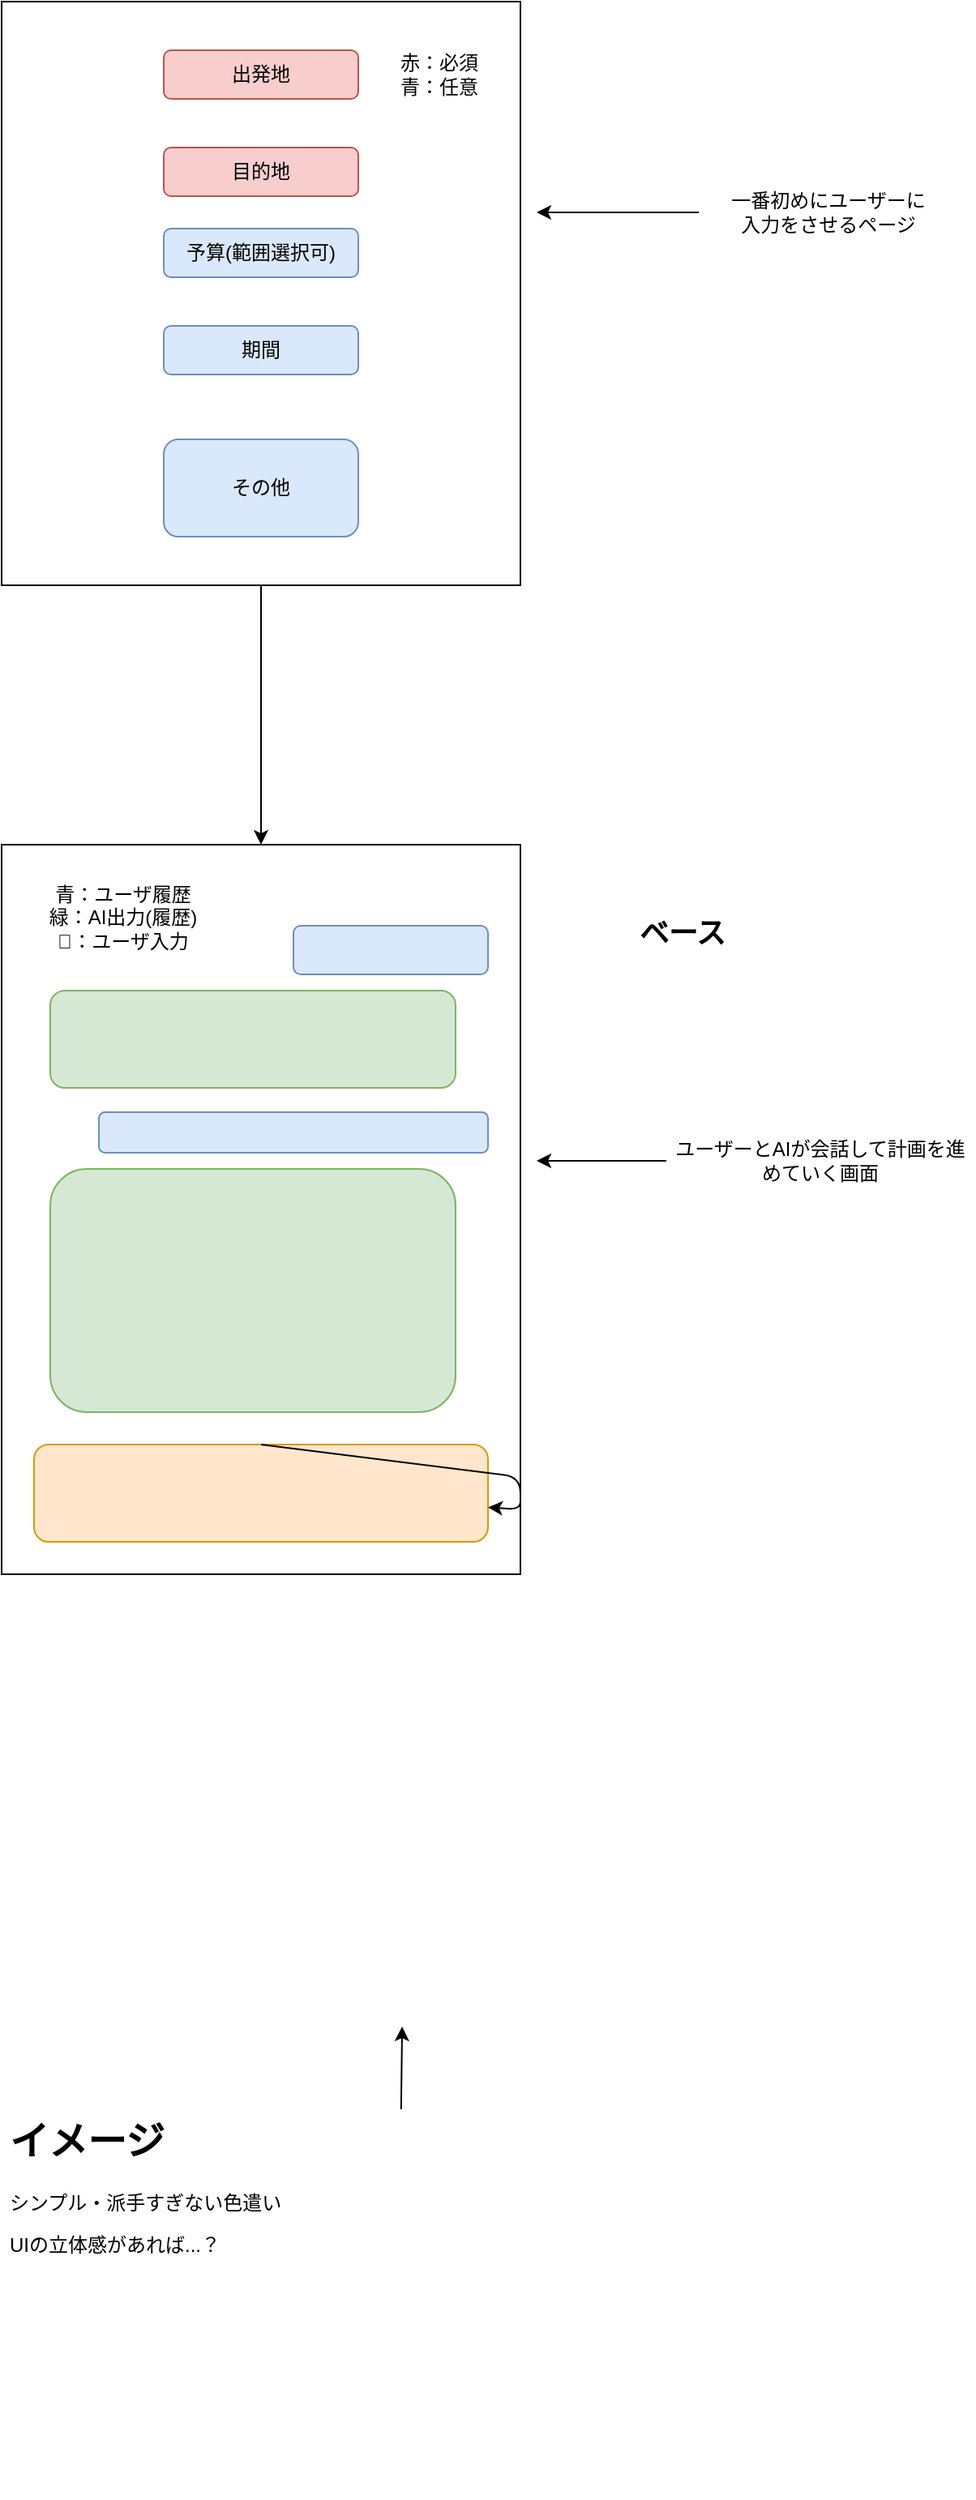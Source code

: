 <mxfile>
    <diagram id="O2Qe81dDtRA44UWxR8Nd" name="ページ1">
        <mxGraphModel dx="556" dy="498" grid="1" gridSize="10" guides="1" tooltips="1" connect="1" arrows="1" fold="1" page="1" pageScale="1" pageWidth="827" pageHeight="1169" math="0" shadow="0">
            <root>
                <mxCell id="0"/>
                <mxCell id="1" parent="0"/>
                <mxCell id="7" style="edgeStyle=none;html=1;entryX=0.5;entryY=0;entryDx=0;entryDy=0;" parent="1" source="3" target="6" edge="1">
                    <mxGeometry relative="1" as="geometry"/>
                </mxCell>
                <mxCell id="3" value="" style="rounded=0;whiteSpace=wrap;html=1;" parent="1" vertex="1">
                    <mxGeometry x="160" y="40" width="320" height="360" as="geometry"/>
                </mxCell>
                <mxCell id="6" value="" style="rounded=0;whiteSpace=wrap;html=1;" parent="1" vertex="1">
                    <mxGeometry x="160" y="560" width="320" height="450" as="geometry"/>
                </mxCell>
                <mxCell id="8" value="目的地" style="rounded=1;whiteSpace=wrap;html=1;fillColor=#f8cecc;strokeColor=#b85450;" parent="1" vertex="1">
                    <mxGeometry x="260" y="130" width="120" height="30" as="geometry"/>
                </mxCell>
                <mxCell id="9" value="予算(範囲選択可)" style="rounded=1;whiteSpace=wrap;html=1;fillColor=#dae8fc;strokeColor=#6c8ebf;" parent="1" vertex="1">
                    <mxGeometry x="260" y="180" width="120" height="30" as="geometry"/>
                </mxCell>
                <mxCell id="10" value="期間" style="rounded=1;whiteSpace=wrap;html=1;fillColor=#dae8fc;strokeColor=#6c8ebf;" parent="1" vertex="1">
                    <mxGeometry x="260" y="240" width="120" height="30" as="geometry"/>
                </mxCell>
                <mxCell id="11" value="その他" style="rounded=1;whiteSpace=wrap;html=1;fillColor=#dae8fc;strokeColor=#6c8ebf;" parent="1" vertex="1">
                    <mxGeometry x="260" y="310" width="120" height="60" as="geometry"/>
                </mxCell>
                <mxCell id="12" value="赤：必須&lt;br&gt;青：任意" style="text;html=1;strokeColor=none;fillColor=none;align=center;verticalAlign=middle;whiteSpace=wrap;rounded=0;" parent="1" vertex="1">
                    <mxGeometry x="400" y="70" width="60" height="30" as="geometry"/>
                </mxCell>
                <mxCell id="14" style="edgeStyle=none;html=1;" parent="1" source="13" edge="1">
                    <mxGeometry relative="1" as="geometry">
                        <mxPoint x="490" y="170" as="targetPoint"/>
                    </mxGeometry>
                </mxCell>
                <mxCell id="13" value="一番初めにユーザーに&lt;br&gt;入力をさせるページ&lt;br&gt;" style="text;html=1;strokeColor=none;fillColor=none;align=center;verticalAlign=middle;whiteSpace=wrap;rounded=0;" parent="1" vertex="1">
                    <mxGeometry x="590" y="130" width="160" height="80" as="geometry"/>
                </mxCell>
                <mxCell id="17" style="edgeStyle=none;html=1;" parent="1" source="15" edge="1">
                    <mxGeometry relative="1" as="geometry">
                        <mxPoint x="490" y="755" as="targetPoint"/>
                    </mxGeometry>
                </mxCell>
                <mxCell id="15" value="ユーザーとAIが会話して計画を進めていく画面" style="text;html=1;strokeColor=none;fillColor=none;align=center;verticalAlign=middle;whiteSpace=wrap;rounded=0;" parent="1" vertex="1">
                    <mxGeometry x="570" y="680" width="190" height="150" as="geometry"/>
                </mxCell>
                <mxCell id="21" value="" style="rounded=1;whiteSpace=wrap;html=1;fillColor=#dae8fc;strokeColor=#6c8ebf;" parent="1" vertex="1">
                    <mxGeometry x="340" y="610" width="120" height="30" as="geometry"/>
                </mxCell>
                <mxCell id="22" value="" style="rounded=1;whiteSpace=wrap;html=1;fillColor=#d5e8d4;strokeColor=#82b366;" parent="1" vertex="1">
                    <mxGeometry x="190" y="650" width="250" height="60" as="geometry"/>
                </mxCell>
                <mxCell id="23" value="" style="rounded=1;whiteSpace=wrap;html=1;fillColor=#ffe6cc;strokeColor=#d79b00;" parent="1" vertex="1">
                    <mxGeometry x="180" y="930" width="280" height="60" as="geometry"/>
                </mxCell>
                <mxCell id="24" value="" style="rounded=1;whiteSpace=wrap;html=1;fillColor=#dae8fc;strokeColor=#6c8ebf;" parent="1" vertex="1">
                    <mxGeometry x="220" y="725" width="240" height="25" as="geometry"/>
                </mxCell>
                <mxCell id="25" value="" style="rounded=1;whiteSpace=wrap;html=1;fillColor=#d5e8d4;strokeColor=#82b366;" parent="1" vertex="1">
                    <mxGeometry x="190" y="760" width="250" height="150" as="geometry"/>
                </mxCell>
                <mxCell id="26" value="青：ユーザ履歴&lt;br&gt;緑：AI出力(履歴)&lt;br&gt;🍊：ユーザ入力" style="text;html=1;strokeColor=none;fillColor=none;align=center;verticalAlign=middle;whiteSpace=wrap;rounded=0;" parent="1" vertex="1">
                    <mxGeometry x="180" y="570" width="110" height="70" as="geometry"/>
                </mxCell>
                <mxCell id="28" value="&lt;h2&gt;ベース&lt;/h2&gt;" style="text;html=1;strokeColor=none;fillColor=none;align=center;verticalAlign=middle;whiteSpace=wrap;rounded=0;" parent="1" vertex="1">
                    <mxGeometry x="550" y="600" width="60" height="30" as="geometry"/>
                </mxCell>
                <mxCell id="29" style="edgeStyle=none;html=1;exitX=0.5;exitY=0;exitDx=0;exitDy=0;" parent="1" source="23" target="23" edge="1">
                    <mxGeometry relative="1" as="geometry"/>
                </mxCell>
                <mxCell id="33" style="edgeStyle=none;html=1;" parent="1" source="32" edge="1">
                    <mxGeometry relative="1" as="geometry">
                        <mxPoint x="407.034" y="1289" as="targetPoint"/>
                    </mxGeometry>
                </mxCell>
                <mxCell id="32" value="&lt;h1&gt;イメージ&lt;/h1&gt;&lt;p&gt;シンプル・派手すぎない色遣い&lt;/p&gt;&lt;p&gt;UIの立体感があれば...？&lt;/p&gt;&lt;p&gt;&lt;br&gt;&lt;/p&gt;" style="text;html=1;strokeColor=none;fillColor=none;spacing=5;spacingTop=-20;whiteSpace=wrap;overflow=hidden;rounded=0;" parent="1" vertex="1">
                    <mxGeometry x="160" y="1340" width="490" height="240" as="geometry"/>
                </mxCell>
                <mxCell id="34" value="出発地" style="rounded=1;whiteSpace=wrap;html=1;fillColor=#f8cecc;strokeColor=#b85450;" vertex="1" parent="1">
                    <mxGeometry x="260" y="70" width="120" height="30" as="geometry"/>
                </mxCell>
            </root>
        </mxGraphModel>
    </diagram>
</mxfile>
